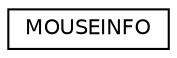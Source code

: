 digraph "Graphical Class Hierarchy"
{
  edge [fontname="Helvetica",fontsize="10",labelfontname="Helvetica",labelfontsize="10"];
  node [fontname="Helvetica",fontsize="10",shape=record];
  rankdir="LR";
  Node1 [label="MOUSEINFO",height=0.2,width=0.4,color="black", fillcolor="white", style="filled",URL="$struct_m_o_u_s_e_i_n_f_o.html"];
}
